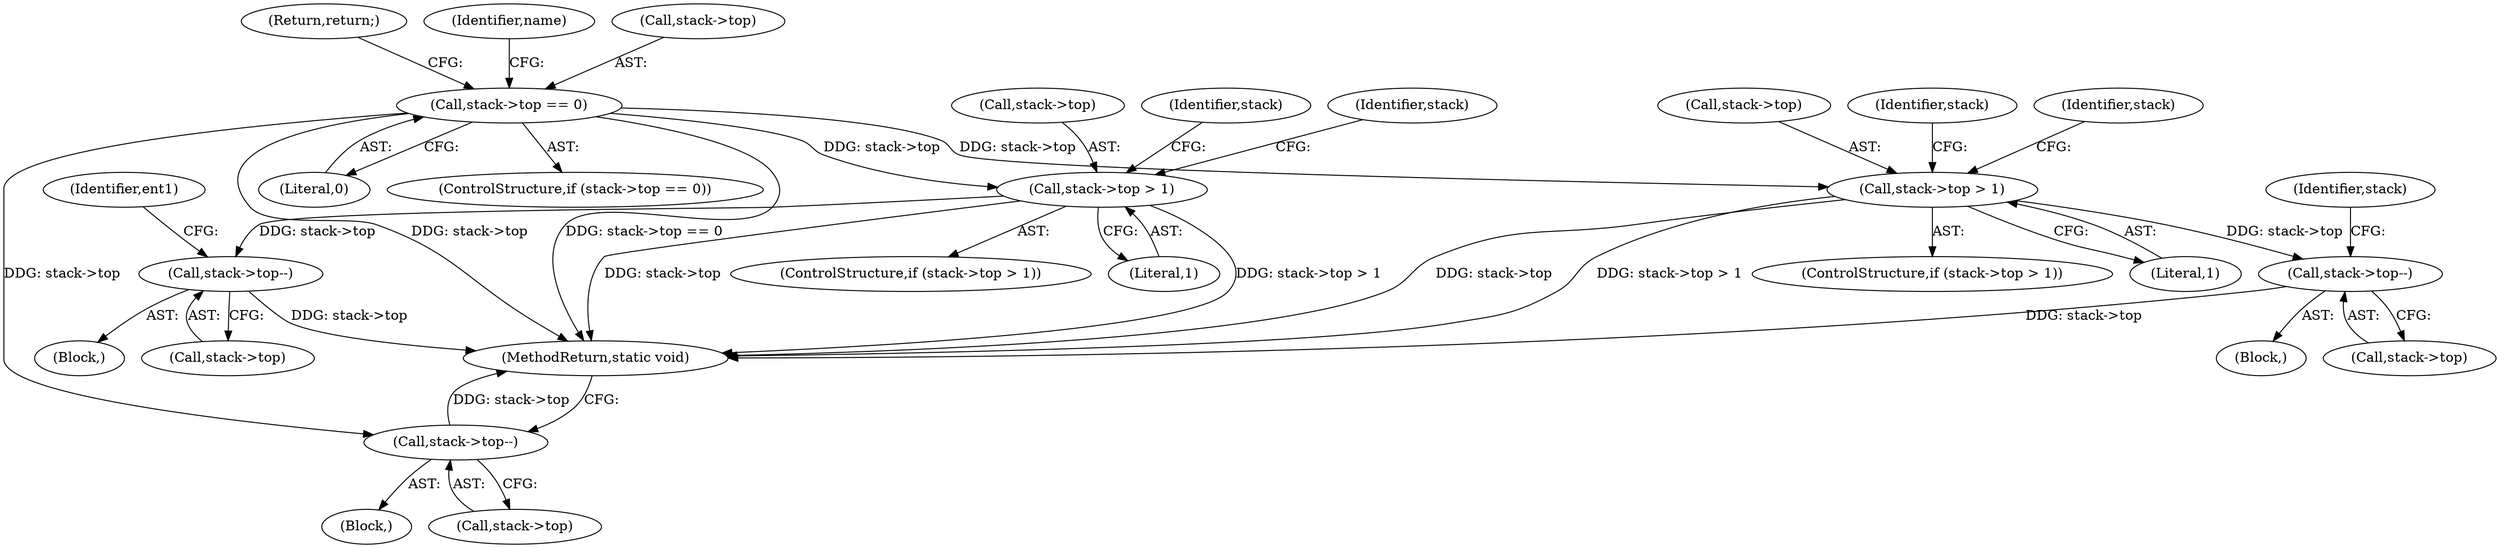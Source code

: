 digraph "0_php_b1bd4119bcafab6f9a8f84d92cd65eec3afeface@pointer" {
"1000125" [label="(Call,stack->top == 0)"];
"1000191" [label="(Call,stack->top > 1)"];
"1000197" [label="(Call,stack->top--)"];
"1000239" [label="(Call,stack->top > 1)"];
"1000245" [label="(Call,stack->top--)"];
"1000524" [label="(Call,stack->top--)"];
"1000195" [label="(Literal,1)"];
"1000199" [label="(Identifier,stack)"];
"1000528" [label="(MethodReturn,static void)"];
"1000238" [label="(ControlStructure,if (stack->top > 1))"];
"1000240" [label="(Call,stack->top)"];
"1000239" [label="(Call,stack->top > 1)"];
"1000125" [label="(Call,stack->top == 0)"];
"1000129" [label="(Literal,0)"];
"1000205" [label="(Identifier,stack)"];
"1000244" [label="(Block,)"];
"1000198" [label="(Call,stack->top)"];
"1000490" [label="(Identifier,stack)"];
"1000196" [label="(Block,)"];
"1000124" [label="(ControlStructure,if (stack->top == 0))"];
"1000209" [label="(Identifier,ent1)"];
"1000197" [label="(Call,stack->top--)"];
"1000131" [label="(Return,return;)"];
"1000524" [label="(Call,stack->top--)"];
"1000514" [label="(Block,)"];
"1000190" [label="(ControlStructure,if (stack->top > 1))"];
"1000136" [label="(Identifier,name)"];
"1000243" [label="(Literal,1)"];
"1000247" [label="(Identifier,stack)"];
"1000250" [label="(Identifier,stack)"];
"1000245" [label="(Call,stack->top--)"];
"1000246" [label="(Call,stack->top)"];
"1000192" [label="(Call,stack->top)"];
"1000525" [label="(Call,stack->top)"];
"1000126" [label="(Call,stack->top)"];
"1000191" [label="(Call,stack->top > 1)"];
"1000125" -> "1000124"  [label="AST: "];
"1000125" -> "1000129"  [label="CFG: "];
"1000126" -> "1000125"  [label="AST: "];
"1000129" -> "1000125"  [label="AST: "];
"1000131" -> "1000125"  [label="CFG: "];
"1000136" -> "1000125"  [label="CFG: "];
"1000125" -> "1000528"  [label="DDG: stack->top"];
"1000125" -> "1000528"  [label="DDG: stack->top == 0"];
"1000125" -> "1000191"  [label="DDG: stack->top"];
"1000125" -> "1000239"  [label="DDG: stack->top"];
"1000125" -> "1000524"  [label="DDG: stack->top"];
"1000191" -> "1000190"  [label="AST: "];
"1000191" -> "1000195"  [label="CFG: "];
"1000192" -> "1000191"  [label="AST: "];
"1000195" -> "1000191"  [label="AST: "];
"1000199" -> "1000191"  [label="CFG: "];
"1000205" -> "1000191"  [label="CFG: "];
"1000191" -> "1000528"  [label="DDG: stack->top > 1"];
"1000191" -> "1000528"  [label="DDG: stack->top"];
"1000191" -> "1000197"  [label="DDG: stack->top"];
"1000197" -> "1000196"  [label="AST: "];
"1000197" -> "1000198"  [label="CFG: "];
"1000198" -> "1000197"  [label="AST: "];
"1000209" -> "1000197"  [label="CFG: "];
"1000197" -> "1000528"  [label="DDG: stack->top"];
"1000239" -> "1000238"  [label="AST: "];
"1000239" -> "1000243"  [label="CFG: "];
"1000240" -> "1000239"  [label="AST: "];
"1000243" -> "1000239"  [label="AST: "];
"1000247" -> "1000239"  [label="CFG: "];
"1000490" -> "1000239"  [label="CFG: "];
"1000239" -> "1000528"  [label="DDG: stack->top > 1"];
"1000239" -> "1000528"  [label="DDG: stack->top"];
"1000239" -> "1000245"  [label="DDG: stack->top"];
"1000245" -> "1000244"  [label="AST: "];
"1000245" -> "1000246"  [label="CFG: "];
"1000246" -> "1000245"  [label="AST: "];
"1000250" -> "1000245"  [label="CFG: "];
"1000245" -> "1000528"  [label="DDG: stack->top"];
"1000524" -> "1000514"  [label="AST: "];
"1000524" -> "1000525"  [label="CFG: "];
"1000525" -> "1000524"  [label="AST: "];
"1000528" -> "1000524"  [label="CFG: "];
"1000524" -> "1000528"  [label="DDG: stack->top"];
}
